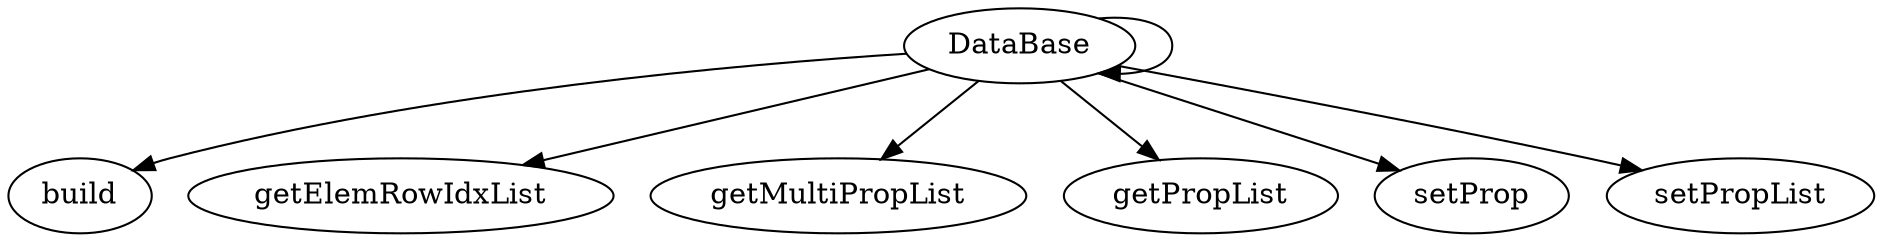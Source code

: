 /* Created by mdot for Matlab */
digraph m2html {
  DataBase -> DataBase;
  DataBase -> build;
  DataBase -> getElemRowIdxList;
  DataBase -> getMultiPropList;
  DataBase -> getPropList;
  DataBase -> setProp;
  DataBase -> setPropList;

  DataBase [URL="DataBase.html"];
  build [URL="build.html"];
  getElemRowIdxList [URL="getElemRowIdxList.html"];
  getMultiPropList [URL="getMultiPropList.html"];
  getPropList [URL="getPropList.html"];
  setProp [URL="setProp.html"];
  setPropList [URL="setPropList.html"];
}